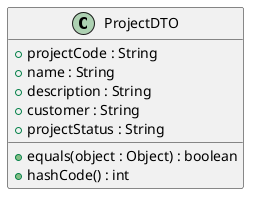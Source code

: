 @startuml
'Attribute syntax: <visibility> <name> : <type> <multiplicity> = <default>
'Method syntax: <visibility> <name (parameter-list)> : <return-type> - For simplicity the type of the parameter-list is not specified

class ProjectDTO {
    +projectCode : String
    +name : String
    +description : String
    +customer : String
    +projectStatus : String

    +equals(object : Object) : boolean
    +hashCode() : int
}

@enduml